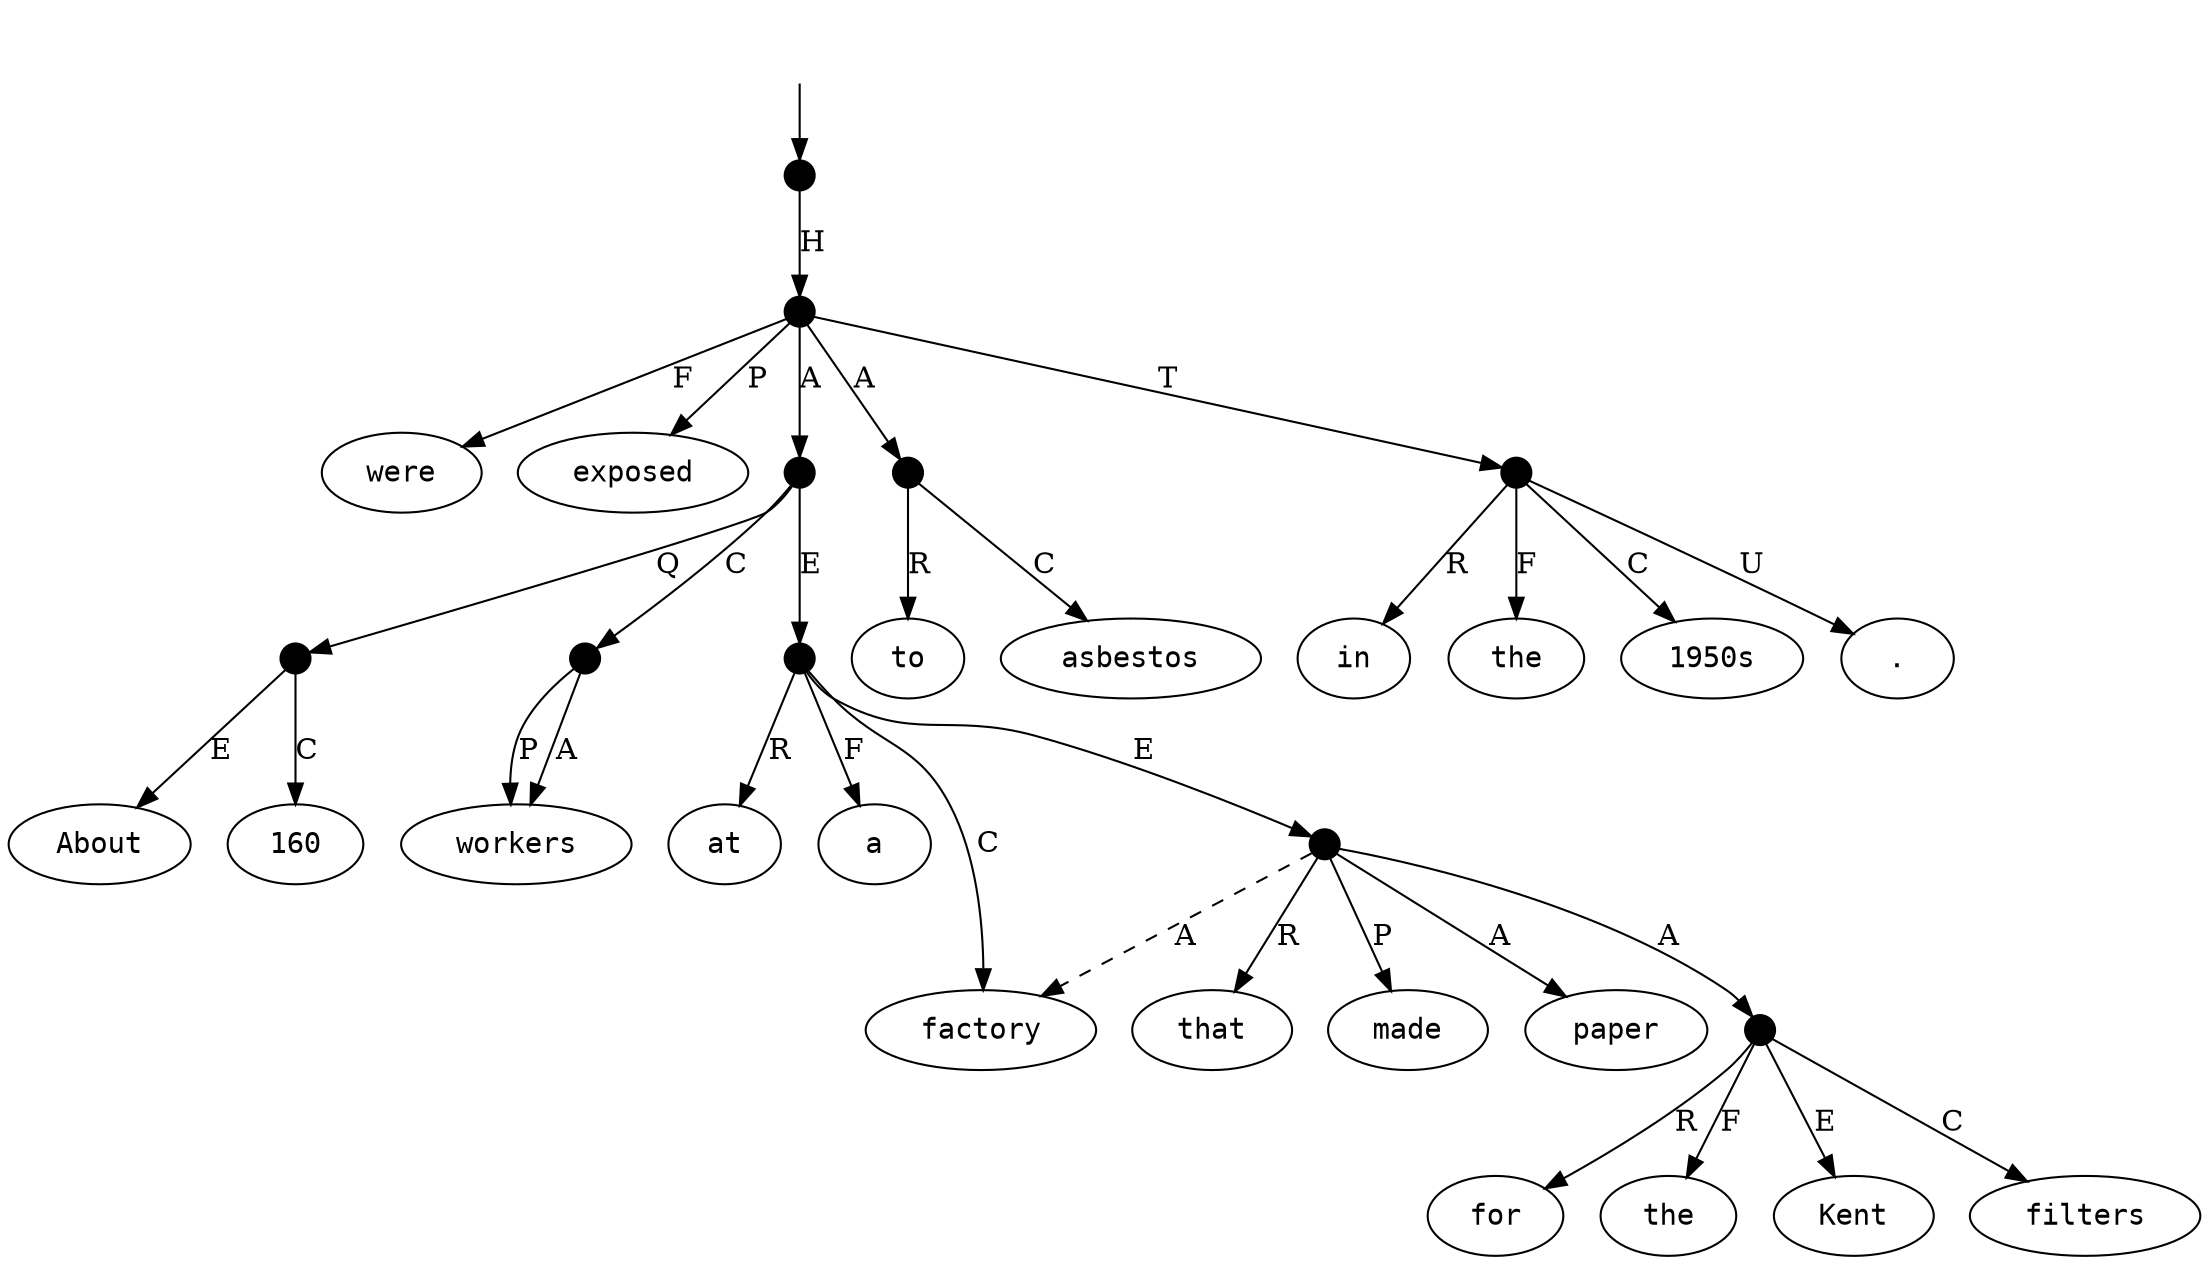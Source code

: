 digraph "20003024" {
  top [ style=invis ];
  top -> 23;
  0 [ label=<<table align="center" border="0" cellspacing="0"><tr><td colspan="2"><font face="Courier">About</font></td></tr></table>> ];
  1 [ label=<<table align="center" border="0" cellspacing="0"><tr><td colspan="2"><font face="Courier">160</font></td></tr></table>> ];
  2 [ label=<<table align="center" border="0" cellspacing="0"><tr><td colspan="2"><font face="Courier">workers</font></td></tr></table>> ];
  3 [ label=<<table align="center" border="0" cellspacing="0"><tr><td colspan="2"><font face="Courier">at</font></td></tr></table>> ];
  4 [ label=<<table align="center" border="0" cellspacing="0"><tr><td colspan="2"><font face="Courier">a</font></td></tr></table>> ];
  5 [ label=<<table align="center" border="0" cellspacing="0"><tr><td colspan="2"><font face="Courier">factory</font></td></tr></table>> ];
  6 [ label=<<table align="center" border="0" cellspacing="0"><tr><td colspan="2"><font face="Courier">that</font></td></tr></table>> ];
  7 [ label=<<table align="center" border="0" cellspacing="0"><tr><td colspan="2"><font face="Courier">made</font></td></tr></table>> ];
  8 [ label=<<table align="center" border="0" cellspacing="0"><tr><td colspan="2"><font face="Courier">paper</font></td></tr></table>> ];
  9 [ label=<<table align="center" border="0" cellspacing="0"><tr><td colspan="2"><font face="Courier">for</font></td></tr></table>> ];
  10 [ label=<<table align="center" border="0" cellspacing="0"><tr><td colspan="2"><font face="Courier">the</font></td></tr></table>> ];
  11 [ label=<<table align="center" border="0" cellspacing="0"><tr><td colspan="2"><font face="Courier">Kent</font></td></tr></table>> ];
  12 [ label=<<table align="center" border="0" cellspacing="0"><tr><td colspan="2"><font face="Courier">filters</font></td></tr></table>> ];
  13 [ label=<<table align="center" border="0" cellspacing="0"><tr><td colspan="2"><font face="Courier">were</font></td></tr></table>> ];
  14 [ label=<<table align="center" border="0" cellspacing="0"><tr><td colspan="2"><font face="Courier">exposed</font></td></tr></table>> ];
  15 [ label=<<table align="center" border="0" cellspacing="0"><tr><td colspan="2"><font face="Courier">to</font></td></tr></table>> ];
  16 [ label=<<table align="center" border="0" cellspacing="0"><tr><td colspan="2"><font face="Courier">asbestos</font></td></tr></table>> ];
  17 [ label=<<table align="center" border="0" cellspacing="0"><tr><td colspan="2"><font face="Courier">in</font></td></tr></table>> ];
  18 [ label=<<table align="center" border="0" cellspacing="0"><tr><td colspan="2"><font face="Courier">the</font></td></tr></table>> ];
  19 [ label=<<table align="center" border="0" cellspacing="0"><tr><td colspan="2"><font face="Courier">1950s</font></td></tr></table>> ];
  20 [ label=<<table align="center" border="0" cellspacing="0"><tr><td colspan="2"><font face="Courier">.</font></td></tr></table>> ];
  21 [ shape=point, width=0.2 ];
  22 [ shape=point, width=0.2 ];
  23 [ shape=point, width=0.2 ];
  24 [ shape=point, width=0.2 ];
  25 [ shape=point, width=0.2 ];
  26 [ shape=point, width=0.2 ];
  27 [ shape=point, width=0.2 ];
  28 [ shape=point, width=0.2 ];
  29 [ shape=point, width=0.2 ];
  30 [ shape=point, width=0.2 ];
  27 -> 28 [ label="A" ];
  30 -> 17 [ label="R" ];
  30 -> 20 [ label="U" ];
  27 -> 5 [ label="A", style=dashed ];
  22 -> 21 [ label="Q" ];
  24 -> 14 [ label="P" ];
  24 -> 13 [ label="F" ];
  24 -> 22 [ label="A" ];
  28 -> 12 [ label="C" ];
  28 -> 11 [ label="E" ];
  26 -> 27 [ label="E" ];
  30 -> 19 [ label="C" ];
  30 -> 18 [ label="F" ];
  27 -> 7 [ label="P" ];
  28 -> 9 [ label="R" ];
  21 -> 0 [ label="E" ];
  26 -> 3 [ label="R" ];
  22 -> 26 [ label="E" ];
  28 -> 10 [ label="F" ];
  25 -> 2 [ label="P" ];
  24 -> 30 [ label="T" ];
  26 -> 4 [ label="F" ];
  24 -> 29 [ label="A" ];
  25 -> 2 [ label="A" ];
  29 -> 16 [ label="C" ];
  21 -> 1 [ label="C" ];
  27 -> 8 [ label="A" ];
  29 -> 15 [ label="R" ];
  23 -> 24 [ label="H" ];
  27 -> 6 [ label="R" ];
  22 -> 25 [ label="C" ];
  26 -> 5 [ label="C" ];
}

